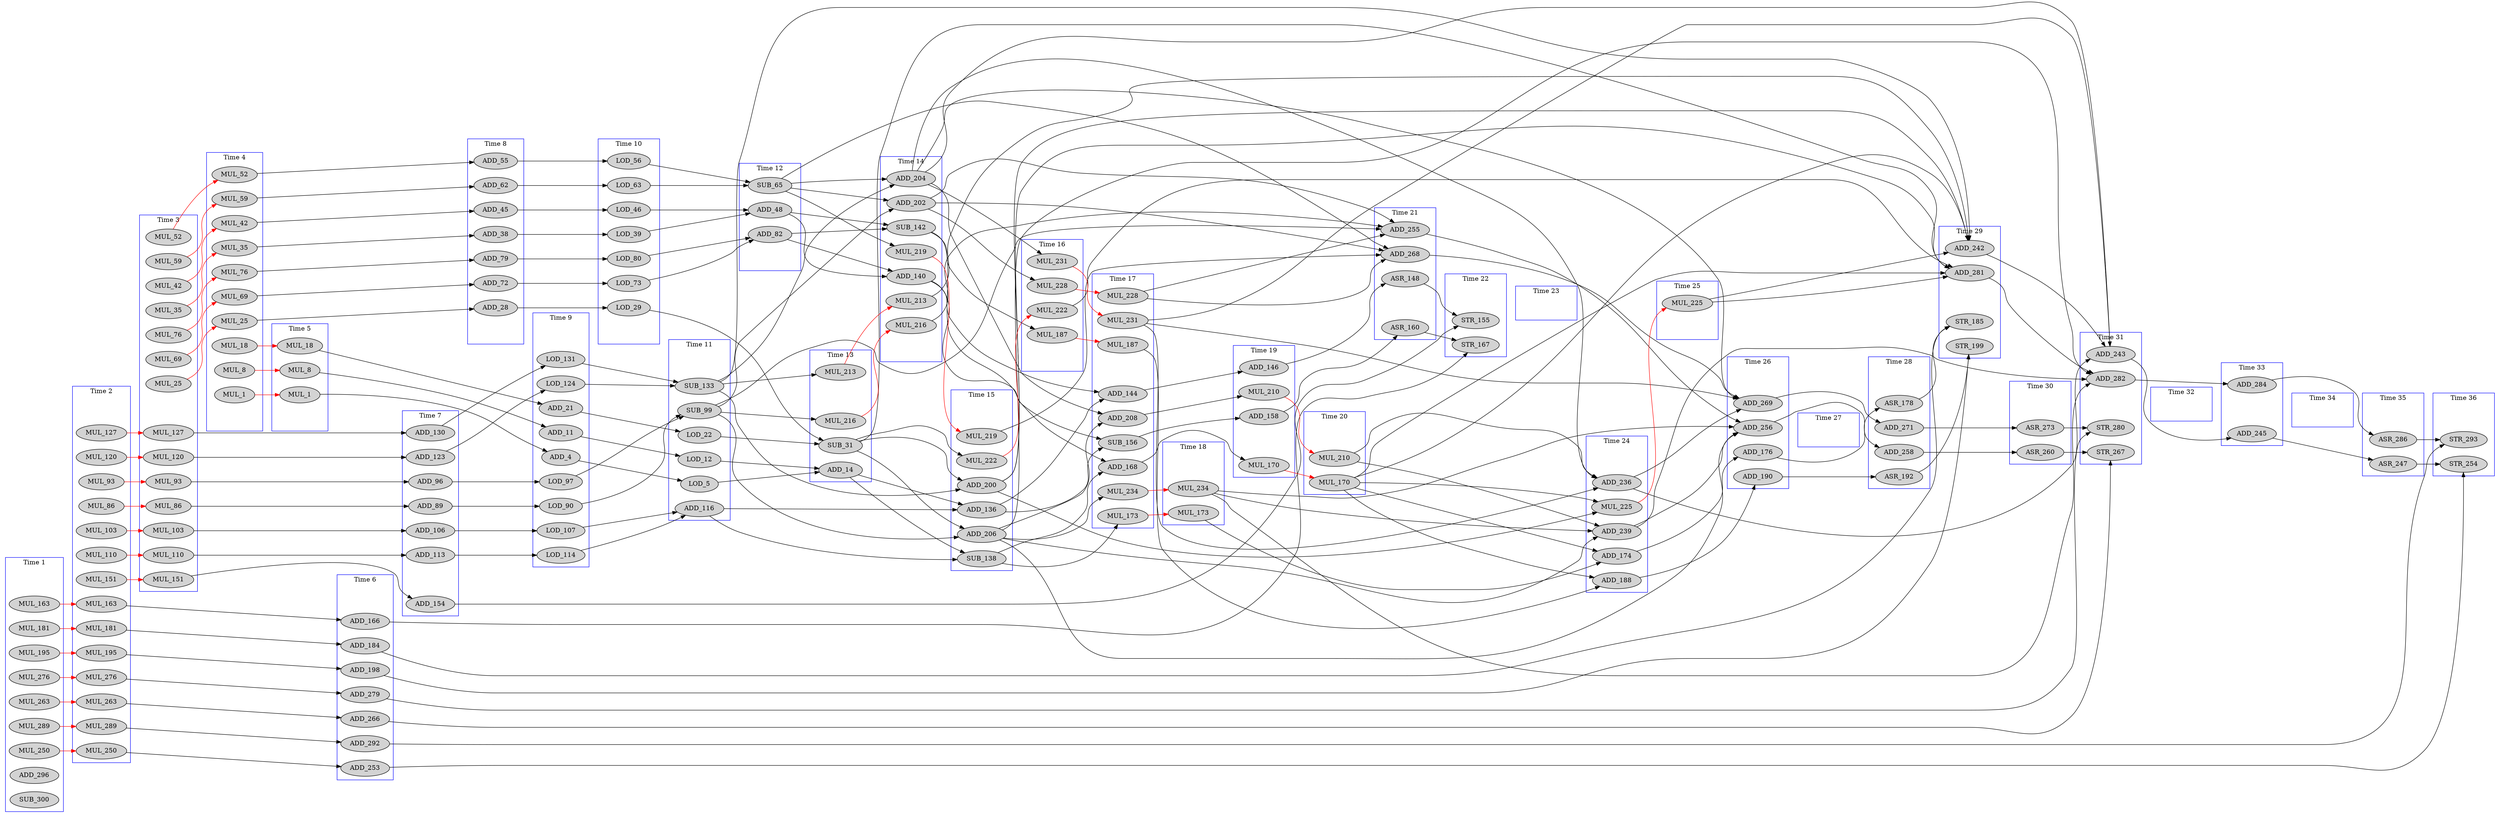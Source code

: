 digraph jpeg_fdct_islow_dfg__6 {
  rankdir = LR;
  newrank="true"
  subgraph cluster_1 {
    rank=same;
    node [style=filled];
    label = "Time 1";
    color = blue;
    pseudo_1 [style=invis];
    MUL_163_0 [label=MUL_163]
    MUL_181_0 [label=MUL_181]
    MUL_195_0 [label=MUL_195]
    MUL_250_0 [label=MUL_250]
    MUL_263_0 [label=MUL_263]
    MUL_276_0 [label=MUL_276]
    MUL_289_0 [label=MUL_289]
    ADD_296
    SUB_300
  }
  subgraph cluster_2 {
    rank=same;
    node [style=filled];
    label = "Time 2";
    color = blue;
    pseudo_2 [style=invis];
    MUL_86_0 [label=MUL_86]
    MUL_93_0 [label=MUL_93]
    MUL_103_0 [label=MUL_103]
    MUL_110_0 [label=MUL_110]
    MUL_120_0 [label=MUL_120]
    MUL_127_0 [label=MUL_127]
    MUL_151_0 [label=MUL_151]
    MUL_163_1 [label=MUL_163]
    MUL_181_1 [label=MUL_181]
    MUL_195_1 [label=MUL_195]
    MUL_250_1 [label=MUL_250]
    MUL_263_1 [label=MUL_263]
    MUL_276_1 [label=MUL_276]
    MUL_289_1 [label=MUL_289]
  }
  subgraph cluster_3 {
    rank=same;
    node [style=filled];
    label = "Time 3";
    color = blue;
    pseudo_3 [style=invis];
    MUL_25_0 [label=MUL_25]
    MUL_35_0 [label=MUL_35]
    MUL_42_0 [label=MUL_42]
    MUL_52_0 [label=MUL_52]
    MUL_59_0 [label=MUL_59]
    MUL_69_0 [label=MUL_69]
    MUL_76_0 [label=MUL_76]
    MUL_86_1 [label=MUL_86]
    MUL_93_1 [label=MUL_93]
    MUL_103_1 [label=MUL_103]
    MUL_110_1 [label=MUL_110]
    MUL_120_1 [label=MUL_120]
    MUL_127_1 [label=MUL_127]
    MUL_151_1 [label=MUL_151]
  }
  subgraph cluster_4 {
    rank=same;
    node [style=filled];
    label = "Time 4";
    color = blue;
    pseudo_4 [style=invis];
    MUL_1_0 [label=MUL_1]
    MUL_8_0 [label=MUL_8]
    MUL_18_0 [label=MUL_18]
    MUL_25_1 [label=MUL_25]
    MUL_35_1 [label=MUL_35]
    MUL_42_1 [label=MUL_42]
    MUL_52_1 [label=MUL_52]
    MUL_59_1 [label=MUL_59]
    MUL_69_1 [label=MUL_69]
    MUL_76_1 [label=MUL_76]
  }
  subgraph cluster_5 {
    rank=same;
    node [style=filled];
    label = "Time 5";
    color = blue;
    pseudo_5 [style=invis];
    MUL_1_1 [label=MUL_1]
    MUL_8_1 [label=MUL_8]
    MUL_18_1 [label=MUL_18]
  }
  subgraph cluster_6 {
    rank=same;
    node [style=filled];
    label = "Time 6";
    color = blue;
    pseudo_6 [style=invis];
    ADD_166
    ADD_184
    ADD_198
    ADD_253
    ADD_266
    ADD_279
    ADD_292
  }
  subgraph cluster_7 {
    rank=same;
    node [style=filled];
    label = "Time 7";
    color = blue;
    pseudo_7 [style=invis];
    ADD_89
    ADD_96
    ADD_106
    ADD_113
    ADD_123
    ADD_130
    ADD_154
  }
  subgraph cluster_8 {
    rank=same;
    node [style=filled];
    label = "Time 8";
    color = blue;
    pseudo_8 [style=invis];
    ADD_28
    ADD_38
    ADD_45
    ADD_55
    ADD_62
    ADD_72
    ADD_79
  }
  subgraph cluster_9 {
    rank=same;
    node [style=filled];
    label = "Time 9";
    color = blue;
    pseudo_9 [style=invis];
    ADD_4
    ADD_11
    ADD_21
    LOD_90
    LOD_97
    LOD_107
    LOD_114
    LOD_124
    LOD_131
  }
  subgraph cluster_10 {
    rank=same;
    node [style=filled];
    label = "Time 10";
    color = blue;
    pseudo_10 [style=invis];
    LOD_29
    LOD_39
    LOD_46
    LOD_56
    LOD_63
    LOD_73
    LOD_80
  }
  subgraph cluster_11 {
    rank=same;
    node [style=filled];
    label = "Time 11";
    color = blue;
    pseudo_11 [style=invis];
    LOD_5
    LOD_12
    LOD_22
    SUB_99
    ADD_116
    SUB_133
  }
  subgraph cluster_12 {
    rank=same;
    node [style=filled];
    label = "Time 12";
    color = blue;
    pseudo_12 [style=invis];
    ADD_48
    SUB_65
    ADD_82
  }
  subgraph cluster_13 {
    rank=same;
    node [style=filled];
    label = "Time 13";
    color = blue;
    pseudo_13 [style=invis];
    ADD_14
    SUB_31
    MUL_213_0 [label=MUL_213]
    MUL_216_0 [label=MUL_216]
  }
  subgraph cluster_14 {
    rank=same;
    node [style=filled];
    label = "Time 14";
    color = blue;
    pseudo_14 [style=invis];
    ADD_140
    SUB_142
    ADD_202
    ADD_204
    MUL_213_1 [label=MUL_213]
    MUL_216_1 [label=MUL_216]
    MUL_219_0 [label=MUL_219]
  }
  subgraph cluster_15 {
    rank=same;
    node [style=filled];
    label = "Time 15";
    color = blue;
    pseudo_15 [style=invis];
    ADD_136
    SUB_138
    ADD_200
    ADD_206
    MUL_219_1 [label=MUL_219]
    MUL_222_0 [label=MUL_222]
  }
  subgraph cluster_16 {
    rank=same;
    node [style=filled];
    label = "Time 16";
    color = blue;
    pseudo_16 [style=invis];
    MUL_187_0 [label=MUL_187]
    MUL_222_1 [label=MUL_222]
    MUL_228_0 [label=MUL_228]
    MUL_231_0 [label=MUL_231]
  }
  subgraph cluster_17 {
    rank=same;
    node [style=filled];
    label = "Time 17";
    color = blue;
    pseudo_17 [style=invis];
    ADD_144
    SUB_156
    ADD_168
    MUL_173_0 [label=MUL_173]
    MUL_187_1 [label=MUL_187]
    ADD_208
    MUL_228_1 [label=MUL_228]
    MUL_231_1 [label=MUL_231]
    MUL_234_0 [label=MUL_234]
  }
  subgraph cluster_18 {
    rank=same;
    node [style=filled];
    label = "Time 18";
    color = blue;
    pseudo_18 [style=invis];
    MUL_173_1 [label=MUL_173]
    MUL_234_1 [label=MUL_234]
  }
  subgraph cluster_19 {
    rank=same;
    node [style=filled];
    label = "Time 19";
    color = blue;
    pseudo_19 [style=invis];
    ADD_146
    ADD_158
    MUL_170_0 [label=MUL_170]
    MUL_210_0 [label=MUL_210]
  }
  subgraph cluster_20 {
    rank=same;
    node [style=filled];
    label = "Time 20";
    color = blue;
    pseudo_20 [style=invis];
    MUL_170_1 [label=MUL_170]
    MUL_210_1 [label=MUL_210]
  }
  subgraph cluster_21 {
    rank=same;
    node [style=filled];
    label = "Time 21";
    color = blue;
    pseudo_21 [style=invis];
    ASR_148
    ASR_160
    ADD_255
    ADD_268
  }
  subgraph cluster_22 {
    rank=same;
    node [style=filled];
    label = "Time 22";
    color = blue;
    pseudo_22 [style=invis];
    STR_155
    STR_167
  }
  subgraph cluster_23 {
    rank=same;
    node [style=filled];
    label = "Time 23";
    color = blue;
    pseudo_23 [style=invis];
  }
  subgraph cluster_24 {
    rank=same;
    node [style=filled];
    label = "Time 24";
    color = blue;
    pseudo_24 [style=invis];
    ADD_174
    ADD_188
    MUL_225_0 [label=MUL_225]
    ADD_236
    ADD_239
  }
  subgraph cluster_25 {
    rank=same;
    node [style=filled];
    label = "Time 25";
    color = blue;
    pseudo_25 [style=invis];
    MUL_225_1 [label=MUL_225]
  }
  subgraph cluster_26 {
    rank=same;
    node [style=filled];
    label = "Time 26";
    color = blue;
    pseudo_26 [style=invis];
    ADD_176
    ADD_190
    ADD_256
    ADD_269
  }
  subgraph cluster_27 {
    rank=same;
    node [style=filled];
    label = "Time 27";
    color = blue;
    pseudo_27 [style=invis];
  }
  subgraph cluster_28 {
    rank=same;
    node [style=filled];
    label = "Time 28";
    color = blue;
    pseudo_28 [style=invis];
    ASR_178
    ASR_192
    ADD_258
    ADD_271
  }
  subgraph cluster_29 {
    rank=same;
    node [style=filled];
    label = "Time 29";
    color = blue;
    pseudo_29 [style=invis];
    STR_185
    STR_199
    ADD_242
    ADD_281
  }
  subgraph cluster_30 {
    rank=same;
    node [style=filled];
    label = "Time 30";
    color = blue;
    pseudo_30 [style=invis];
    ASR_260
    ASR_273
  }
  subgraph cluster_31 {
    rank=same;
    node [style=filled];
    label = "Time 31";
    color = blue;
    pseudo_31 [style=invis];
    ADD_243
    STR_267
    STR_280
    ADD_282
  }
  subgraph cluster_32 {
    rank=same;
    node [style=filled];
    label = "Time 32";
    color = blue;
    pseudo_32 [style=invis];
  }
  subgraph cluster_33 {
    rank=same;
    node [style=filled];
    label = "Time 33";
    color = blue;
    pseudo_33 [style=invis];
    ADD_245
    ADD_284
  }
  subgraph cluster_34 {
    rank=same;
    node [style=filled];
    label = "Time 34";
    color = blue;
    pseudo_34 [style=invis];
  }
  subgraph cluster_35 {
    rank=same;
    node [style=filled];
    label = "Time 35";
    color = blue;
    pseudo_35 [style=invis];
    ASR_247
    ASR_286
  }
  subgraph cluster_36 {
    rank=same;
    node [style=filled];
    label = "Time 36";
    color = blue;
    pseudo_36 [style=invis];
    STR_254
    STR_293
  }
    pseudo_1->pseudo_2 [style=invis];
    pseudo_2->pseudo_3 [style=invis];
    pseudo_3->pseudo_4 [style=invis];
    pseudo_4->pseudo_5 [style=invis];
    pseudo_5->pseudo_6 [style=invis];
    pseudo_6->pseudo_7 [style=invis];
    pseudo_7->pseudo_8 [style=invis];
    pseudo_8->pseudo_9 [style=invis];
    pseudo_9->pseudo_10 [style=invis];
    pseudo_10->pseudo_11 [style=invis];
    pseudo_11->pseudo_12 [style=invis];
    pseudo_12->pseudo_13 [style=invis];
    pseudo_13->pseudo_14 [style=invis];
    pseudo_14->pseudo_15 [style=invis];
    pseudo_15->pseudo_16 [style=invis];
    pseudo_16->pseudo_17 [style=invis];
    pseudo_17->pseudo_18 [style=invis];
    pseudo_18->pseudo_19 [style=invis];
    pseudo_19->pseudo_20 [style=invis];
    pseudo_20->pseudo_21 [style=invis];
    pseudo_21->pseudo_22 [style=invis];
    pseudo_22->pseudo_23 [style=invis];
    pseudo_23->pseudo_24 [style=invis];
    pseudo_24->pseudo_25 [style=invis];
    pseudo_25->pseudo_26 [style=invis];
    pseudo_26->pseudo_27 [style=invis];
    pseudo_27->pseudo_28 [style=invis];
    pseudo_28->pseudo_29 [style=invis];
    pseudo_29->pseudo_30 [style=invis];
    pseudo_30->pseudo_31 [style=invis];
    pseudo_31->pseudo_32 [style=invis];
    pseudo_32->pseudo_33 [style=invis];
    pseudo_33->pseudo_34 [style=invis];
    pseudo_34->pseudo_35 [style=invis];
    pseudo_35->pseudo_36 [style=invis];
    MUL_1_0 -> MUL_1_1 [color=red];
    MUL_8_0 -> MUL_8_1 [color=red];
    MUL_18_0 -> MUL_18_1 [color=red];
    MUL_25_0 -> MUL_25_1 [color=red];
    MUL_35_0 -> MUL_35_1 [color=red];
    MUL_42_0 -> MUL_42_1 [color=red];
    MUL_52_0 -> MUL_52_1 [color=red];
    MUL_59_0 -> MUL_59_1 [color=red];
    MUL_69_0 -> MUL_69_1 [color=red];
    MUL_76_0 -> MUL_76_1 [color=red];
    MUL_86_0 -> MUL_86_1 [color=red];
    MUL_93_0 -> MUL_93_1 [color=red];
    MUL_103_0 -> MUL_103_1 [color=red];
    MUL_110_0 -> MUL_110_1 [color=red];
    MUL_120_0 -> MUL_120_1 [color=red];
    MUL_127_0 -> MUL_127_1 [color=red];
    MUL_151_0 -> MUL_151_1 [color=red];
    MUL_163_0 -> MUL_163_1 [color=red];
    MUL_170_0 -> MUL_170_1 [color=red];
    MUL_173_0 -> MUL_173_1 [color=red];
    MUL_181_0 -> MUL_181_1 [color=red];
    MUL_187_0 -> MUL_187_1 [color=red];
    MUL_195_0 -> MUL_195_1 [color=red];
    MUL_210_0 -> MUL_210_1 [color=red];
    MUL_213_0 -> MUL_213_1 [color=red];
    MUL_216_0 -> MUL_216_1 [color=red];
    MUL_219_0 -> MUL_219_1 [color=red];
    MUL_222_0 -> MUL_222_1 [color=red];
    MUL_225_0 -> MUL_225_1 [color=red];
    MUL_228_0 -> MUL_228_1 [color=red];
    MUL_231_0 -> MUL_231_1 [color=red];
    MUL_234_0 -> MUL_234_1 [color=red];
    MUL_250_0 -> MUL_250_1 [color=red];
    MUL_263_0 -> MUL_263_1 [color=red];
    MUL_276_0 -> MUL_276_1 [color=red];
    MUL_289_0 -> MUL_289_1 [color=red];
    MUL_1_1 -> ADD_4 [ name = 1 ];
    ADD_4 -> LOD_5 [ name = 2 ];
    LOD_5 -> ADD_14 [ name = 3 ];
    MUL_8_1 -> ADD_11 [ name = 5 ];
    ADD_11 -> LOD_12 [ name = 6 ];
    LOD_12 -> ADD_14 [ name = 7 ];
    ADD_14 -> ADD_136 [ name = 8 ];
    ADD_14 -> SUB_138 [ name = 9 ];
    MUL_18_1 -> ADD_21 [ name = 11 ];
    ADD_21 -> LOD_22 [ name = 12 ];
    LOD_22 -> SUB_31 [ name = 13 ];
    MUL_25_1 -> ADD_28 [ name = 15 ];
    ADD_28 -> LOD_29 [ name = 16 ];
    LOD_29 -> SUB_31 [ name = 17 ];
    SUB_31 -> ADD_200 [ name = 18 ];
    SUB_31 -> ADD_206 [ name = 19 ];
    SUB_31 -> MUL_222_0 [ name = 20 ];
    SUB_31 -> ADD_281 [ name = 21 ];
    MUL_35_1 -> ADD_38 [ name = 23 ];
    ADD_38 -> LOD_39 [ name = 24 ];
    LOD_39 -> ADD_48 [ name = 25 ];
    MUL_42_1 -> ADD_45 [ name = 27 ];
    ADD_45 -> LOD_46 [ name = 28 ];
    LOD_46 -> ADD_48 [ name = 29 ];
    ADD_48 -> ADD_140 [ name = 30 ];
    ADD_48 -> SUB_142 [ name = 31 ];
    MUL_52_1 -> ADD_55 [ name = 33 ];
    ADD_55 -> LOD_56 [ name = 34 ];
    LOD_56 -> SUB_65 [ name = 35 ];
    MUL_59_1 -> ADD_62 [ name = 37 ];
    ADD_62 -> LOD_63 [ name = 38 ];
    LOD_63 -> SUB_65 [ name = 39 ];
    SUB_65 -> ADD_202 [ name = 40 ];
    SUB_65 -> ADD_204 [ name = 41 ];
    SUB_65 -> MUL_219_0 [ name = 42 ];
    SUB_65 -> ADD_268 [ name = 43 ];
    MUL_69_1 -> ADD_72 [ name = 45 ];
    ADD_72 -> LOD_73 [ name = 46 ];
    LOD_73 -> ADD_82 [ name = 47 ];
    MUL_76_1 -> ADD_79 [ name = 49 ];
    ADD_79 -> LOD_80 [ name = 50 ];
    LOD_80 -> ADD_82 [ name = 51 ];
    ADD_82 -> ADD_140 [ name = 52 ];
    ADD_82 -> SUB_142 [ name = 53 ];
    MUL_86_1 -> ADD_89 [ name = 55 ];
    ADD_89 -> LOD_90 [ name = 56 ];
    LOD_90 -> SUB_99 [ name = 57 ];
    MUL_93_1 -> ADD_96 [ name = 59 ];
    ADD_96 -> LOD_97 [ name = 60 ];
    LOD_97 -> SUB_99 [ name = 61 ];
    SUB_99 -> ADD_202 [ name = 62 ];
    SUB_99 -> ADD_206 [ name = 63 ];
    SUB_99 -> MUL_216_0 [ name = 64 ];
    SUB_99 -> ADD_255 [ name = 65 ];
    MUL_103_1 -> ADD_106 [ name = 67 ];
    ADD_106 -> LOD_107 [ name = 68 ];
    LOD_107 -> ADD_116 [ name = 69 ];
    MUL_110_1 -> ADD_113 [ name = 71 ];
    ADD_113 -> LOD_114 [ name = 72 ];
    LOD_114 -> ADD_116 [ name = 73 ];
    ADD_116 -> ADD_136 [ name = 74 ];
    ADD_116 -> SUB_138 [ name = 75 ];
    MUL_120_1 -> ADD_123 [ name = 77 ];
    ADD_123 -> LOD_124 [ name = 78 ];
    LOD_124 -> SUB_133 [ name = 79 ];
    MUL_127_1 -> ADD_130 [ name = 81 ];
    ADD_130 -> LOD_131 [ name = 82 ];
    LOD_131 -> SUB_133 [ name = 83 ];
    SUB_133 -> ADD_200 [ name = 84 ];
    SUB_133 -> ADD_204 [ name = 85 ];
    SUB_133 -> MUL_213_0 [ name = 86 ];
    SUB_133 -> ADD_242 [ name = 87 ];
    ADD_136 -> ADD_144 [ name = 88 ];
    ADD_136 -> SUB_156 [ name = 89 ];
    SUB_138 -> ADD_168 [ name = 90 ];
    SUB_138 -> MUL_173_0 [ name = 91 ];
    ADD_140 -> ADD_144 [ name = 92 ];
    ADD_140 -> SUB_156 [ name = 93 ];
    SUB_142 -> ADD_168 [ name = 94 ];
    SUB_142 -> MUL_187_0 [ name = 95 ];
    ADD_144 -> ADD_146 [ name = 96 ];
    ADD_146 -> ASR_148 [ name = 98 ];
    ASR_148 -> STR_155 [ name = 100 ];
    MUL_151_1 -> ADD_154 [ name = 102 ];
    ADD_154 -> STR_155 [ name = 103 ];
    SUB_156 -> ADD_158 [ name = 104 ];
    ADD_158 -> ASR_160 [ name = 106 ];
    ASR_160 -> STR_167 [ name = 108 ];
    MUL_163_1 -> ADD_166 [ name = 110 ];
    ADD_166 -> STR_167 [ name = 111 ];
    ADD_168 -> MUL_170_0 [ name = 112 ];
    MUL_170_1 -> ADD_174 [ name = 114 ];
    MUL_170_1 -> ADD_188 [ name = 115 ];
    MUL_170_1 -> MUL_225_0 [ name = 116 ];
    MUL_170_1 -> ADD_242 [ name = 117 ];
    MUL_170_1 -> ADD_281 [ name = 118 ];
    MUL_173_1 -> ADD_174 [ name = 120 ];
    ADD_174 -> ADD_176 [ name = 121 ];
    ADD_176 -> ASR_178 [ name = 123 ];
    ASR_178 -> STR_185 [ name = 125 ];
    MUL_181_1 -> ADD_184 [ name = 127 ];
    ADD_184 -> STR_185 [ name = 128 ];
    MUL_187_1 -> ADD_188 [ name = 130 ];
    ADD_188 -> ADD_190 [ name = 131 ];
    ADD_190 -> ASR_192 [ name = 133 ];
    ASR_192 -> STR_199 [ name = 135 ];
    MUL_195_1 -> ADD_198 [ name = 137 ];
    ADD_198 -> STR_199 [ name = 138 ];
    ADD_200 -> MUL_225_0 [ name = 139 ];
    ADD_200 -> ADD_242 [ name = 140 ];
    ADD_200 -> ADD_281 [ name = 141 ];
    ADD_202 -> MUL_228_0 [ name = 142 ];
    ADD_202 -> ADD_255 [ name = 143 ];
    ADD_202 -> ADD_268 [ name = 144 ];
    ADD_204 -> ADD_208 [ name = 145 ];
    ADD_204 -> MUL_231_0 [ name = 146 ];
    ADD_204 -> ADD_236 [ name = 147 ];
    ADD_204 -> ADD_243 [ name = 148 ];
    ADD_204 -> ADD_269 [ name = 149 ];
    ADD_206 -> ADD_208 [ name = 150 ];
    ADD_206 -> MUL_234_0 [ name = 151 ];
    ADD_206 -> ADD_239 [ name = 152 ];
    ADD_206 -> ADD_256 [ name = 153 ];
    ADD_206 -> ADD_282 [ name = 154 ];
    ADD_208 -> MUL_210_0 [ name = 155 ];
    MUL_210_1 -> ADD_236 [ name = 157 ];
    MUL_210_1 -> ADD_239 [ name = 158 ];
    MUL_213_1 -> ADD_242 [ name = 160 ];
    MUL_216_1 -> ADD_255 [ name = 162 ];
    MUL_219_1 -> ADD_268 [ name = 164 ];
    MUL_222_1 -> ADD_281 [ name = 166 ];
    MUL_225_1 -> ADD_242 [ name = 168 ];
    MUL_225_1 -> ADD_281 [ name = 169 ];
    MUL_228_1 -> ADD_255 [ name = 171 ];
    MUL_228_1 -> ADD_268 [ name = 172 ];
    MUL_231_1 -> ADD_236 [ name = 174 ];
    MUL_231_1 -> ADD_243 [ name = 175 ];
    MUL_231_1 -> ADD_269 [ name = 176 ];
    MUL_234_1 -> ADD_239 [ name = 178 ];
    MUL_234_1 -> ADD_256 [ name = 179 ];
    MUL_234_1 -> ADD_282 [ name = 180 ];
    ADD_236 -> ADD_243 [ name = 181 ];
    ADD_236 -> ADD_269 [ name = 182 ];
    ADD_239 -> ADD_256 [ name = 183 ];
    ADD_239 -> ADD_282 [ name = 184 ];
    ADD_242 -> ADD_243 [ name = 185 ];
    ADD_243 -> ADD_245 [ name = 186 ];
    ADD_245 -> ASR_247 [ name = 188 ];
    ASR_247 -> STR_254 [ name = 190 ];
    MUL_250_1 -> ADD_253 [ name = 192 ];
    ADD_253 -> STR_254 [ name = 193 ];
    ADD_255 -> ADD_256 [ name = 194 ];
    ADD_256 -> ADD_258 [ name = 195 ];
    ADD_258 -> ASR_260 [ name = 197 ];
    ASR_260 -> STR_267 [ name = 199 ];
    MUL_263_1 -> ADD_266 [ name = 201 ];
    ADD_266 -> STR_267 [ name = 202 ];
    ADD_268 -> ADD_269 [ name = 203 ];
    ADD_269 -> ADD_271 [ name = 204 ];
    ADD_271 -> ASR_273 [ name = 206 ];
    ASR_273 -> STR_280 [ name = 208 ];
    MUL_276_1 -> ADD_279 [ name = 210 ];
    ADD_279 -> STR_280 [ name = 211 ];
    ADD_281 -> ADD_282 [ name = 212 ];
    ADD_282 -> ADD_284 [ name = 213 ];
    ADD_284 -> ASR_286 [ name = 215 ];
    ASR_286 -> STR_293 [ name = 217 ];
    MUL_289_1 -> ADD_292 [ name = 219 ];
    ADD_292 -> STR_293 [ name = 220 ];
}
